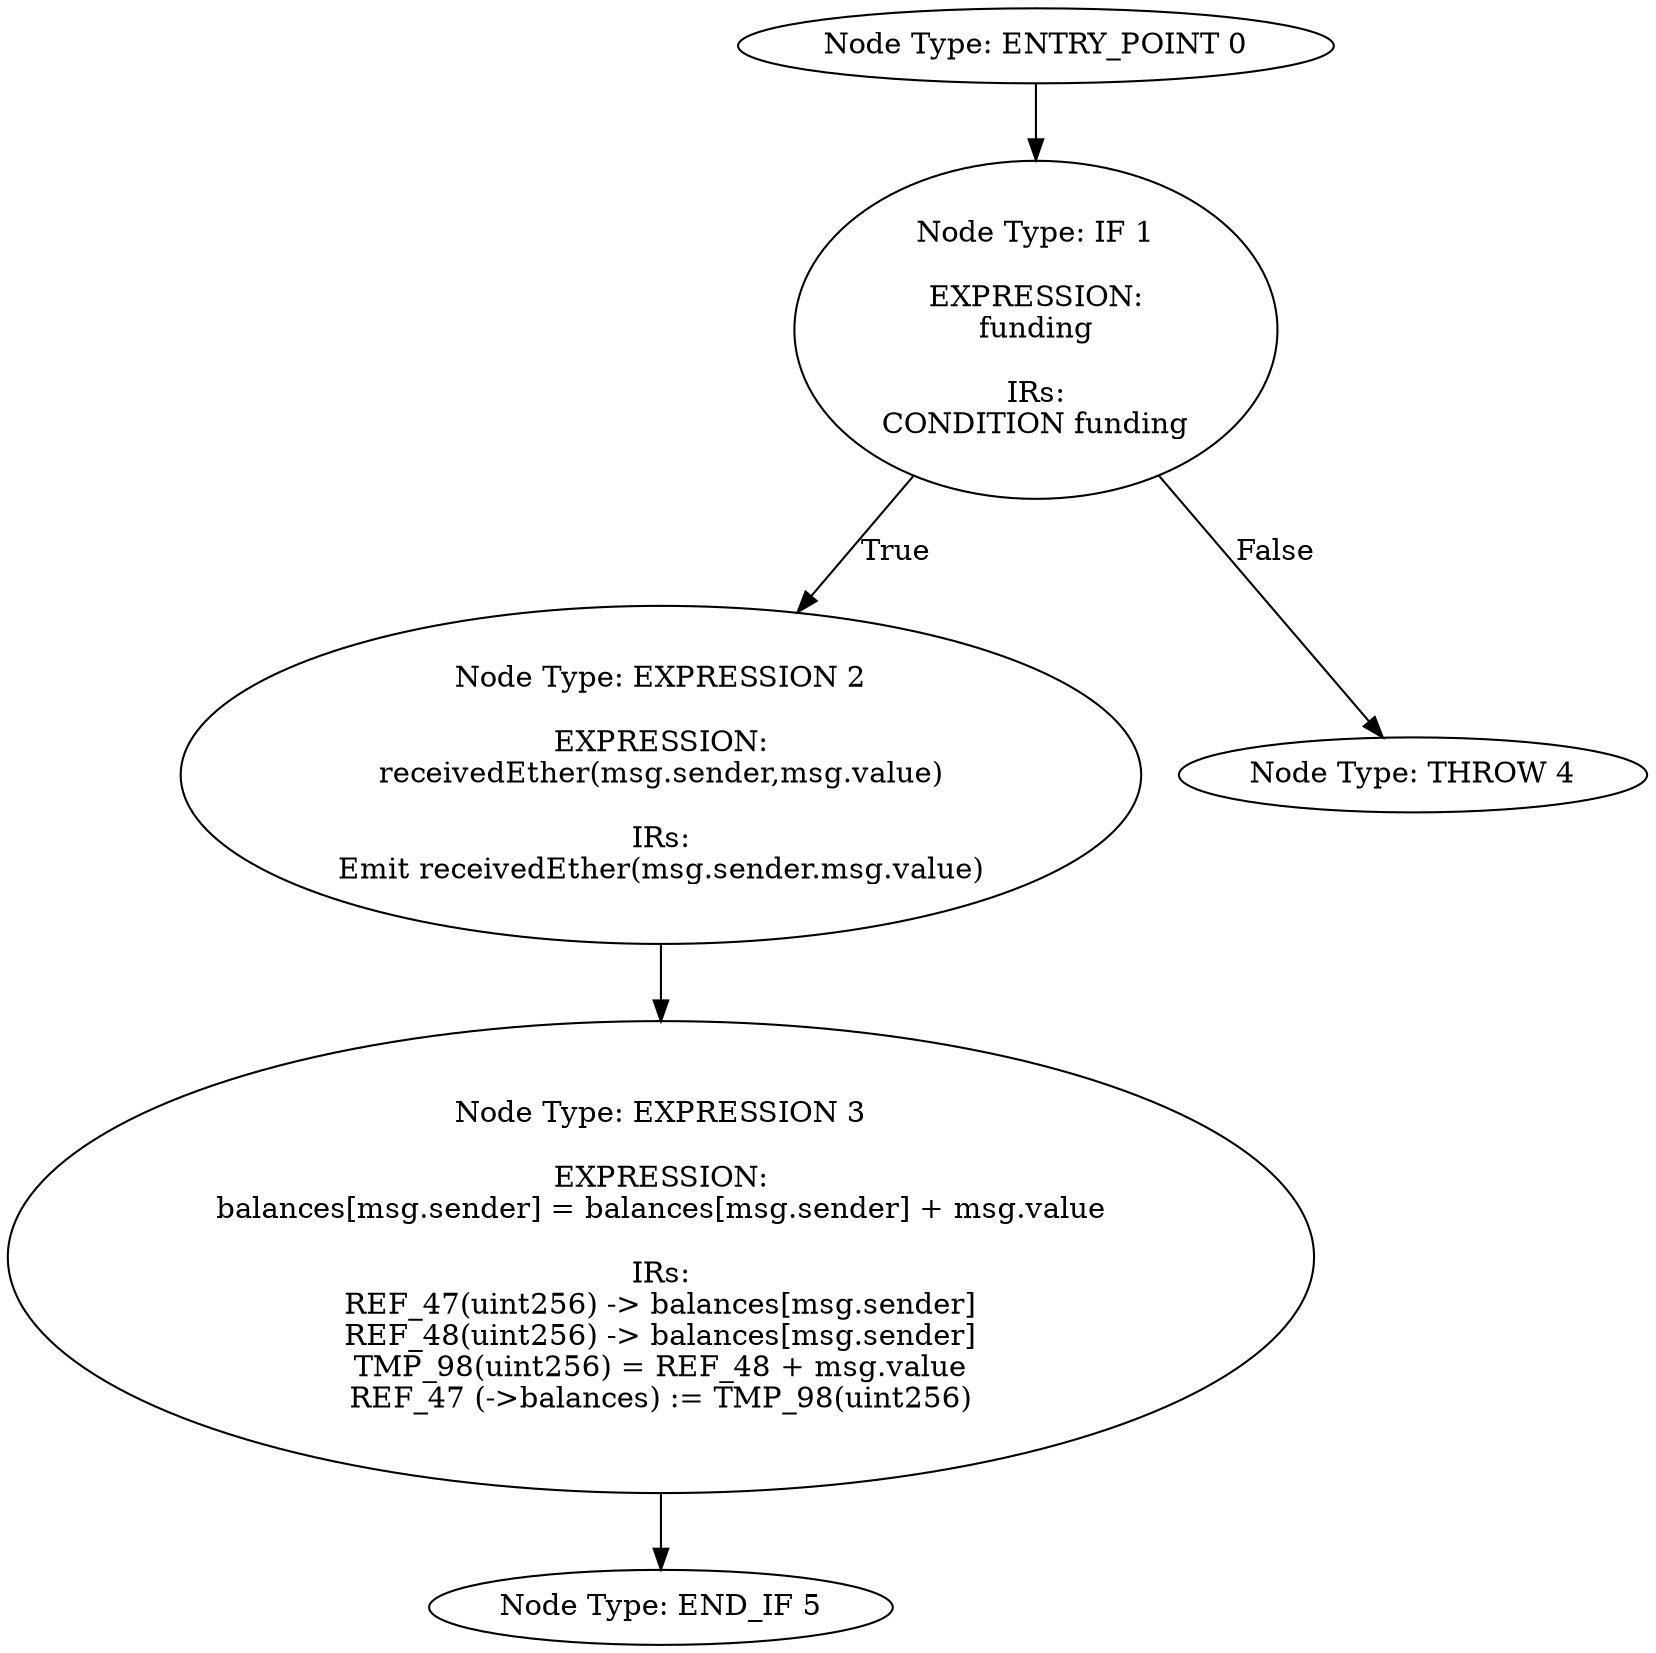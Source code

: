 digraph{
0[label="Node Type: ENTRY_POINT 0
"];
0->1;
1[label="Node Type: IF 1

EXPRESSION:
funding

IRs:
CONDITION funding"];
1->2[label="True"];
1->4[label="False"];
2[label="Node Type: EXPRESSION 2

EXPRESSION:
receivedEther(msg.sender,msg.value)

IRs:
Emit receivedEther(msg.sender.msg.value)"];
2->3;
3[label="Node Type: EXPRESSION 3

EXPRESSION:
balances[msg.sender] = balances[msg.sender] + msg.value

IRs:
REF_47(uint256) -> balances[msg.sender]
REF_48(uint256) -> balances[msg.sender]
TMP_98(uint256) = REF_48 + msg.value
REF_47 (->balances) := TMP_98(uint256)"];
3->5;
4[label="Node Type: THROW 4
"];
5[label="Node Type: END_IF 5
"];
}
